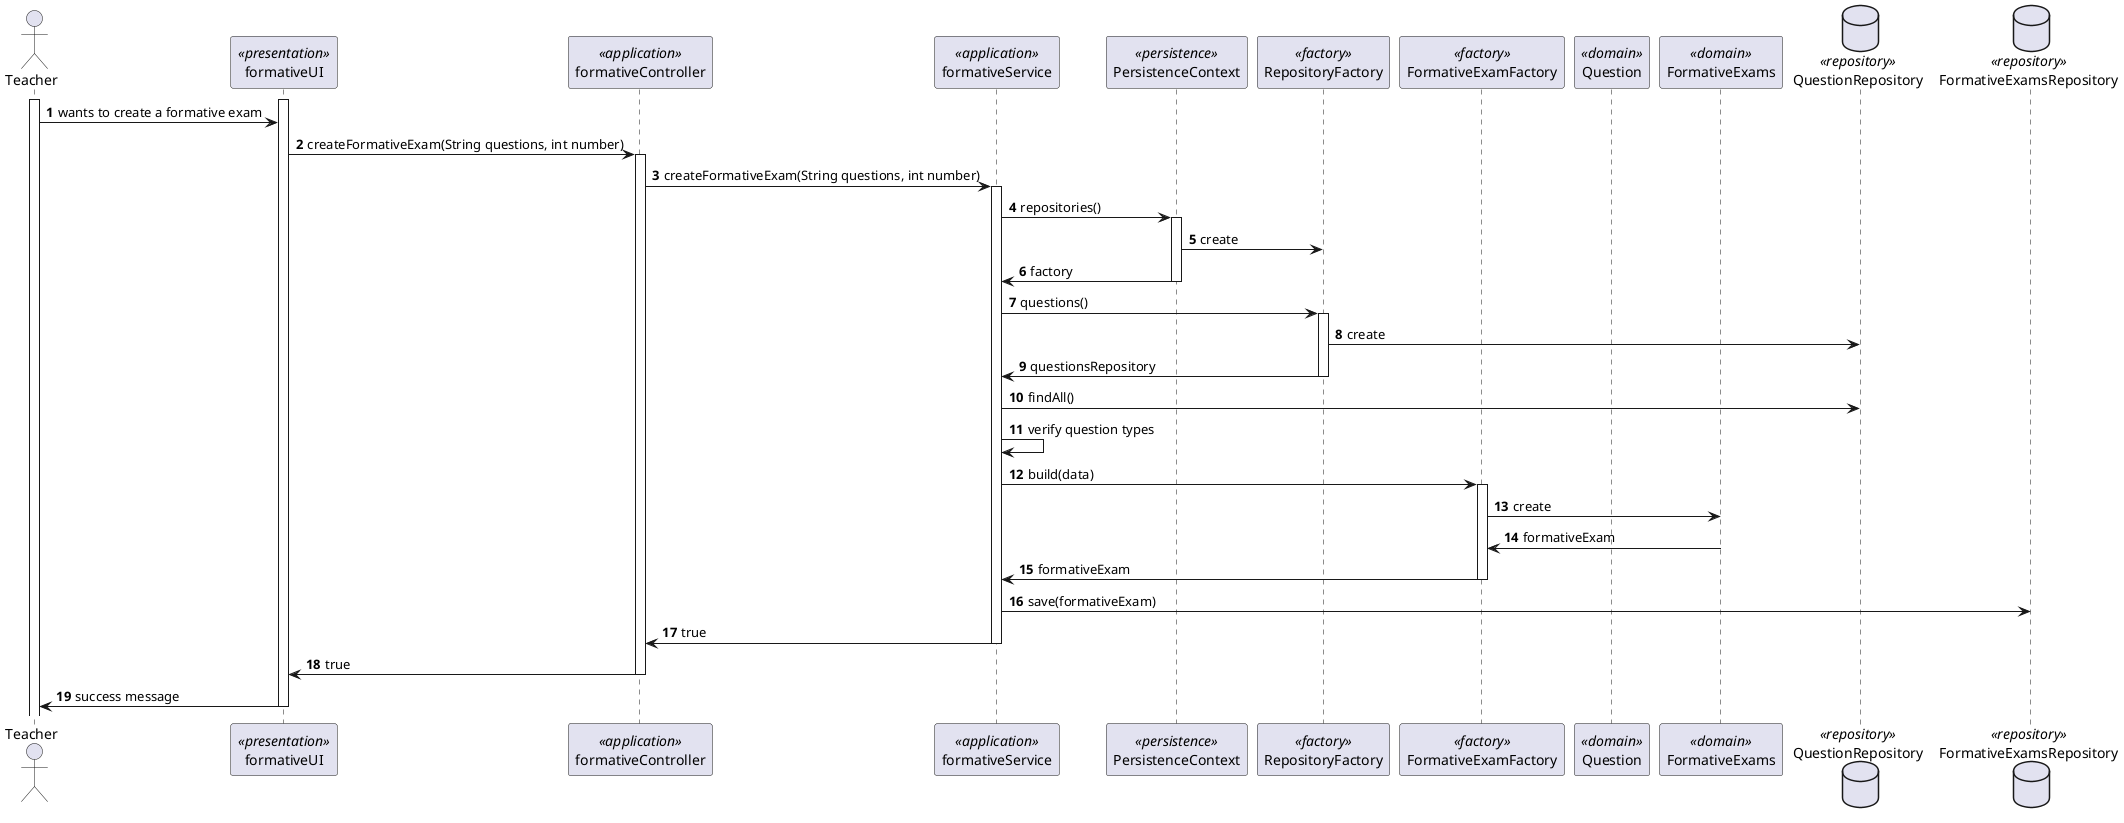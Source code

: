 @startuml
'https://plantuml.com/sequence-diagram

autonumber

actor Teacher

participant "formativeUI" as UI <<presentation>>
participant "formativeController" as Controller <<application>>
participant "formativeService" as Service <<application>>

participant "PersistenceContext" as Persistence <<persistence>>
participant "RepositoryFactory" as Factory <<factory>>

participant "FormativeExamFactory" as FormativeExamFactory <<factory>>

participant "Question" as Question <<domain>>
participant "FormativeExams" as FormativeExams <<domain>>

database "QuestionRepository" as QuestionRepository <<repository>>
database "FormativeExamsRepository" as FormativeExamsRepository <<repository>>

activate Teacher
activate UI

Teacher -> UI: wants to create a formative exam
UI -> Controller: createFormativeExam(String questions, int number)
activate Controller
Controller -> Service: createFormativeExam(String questions, int number)
activate Service
Service -> Persistence: repositories()
activate Persistence
Persistence -> Factory: create
Persistence -> Service: factory
deactivate Persistence
Service -> Factory: questions()
activate Factory
Factory -> QuestionRepository : create
Factory -> Service: questionsRepository
deactivate Factory
Service -> QuestionRepository: findAll()
Service -> Service : verify question types
Service -> FormativeExamFactory: build(data)
activate FormativeExamFactory
FormativeExamFactory -> FormativeExams: create
FormativeExams -> FormativeExamFactory: formativeExam
FormativeExamFactory -> Service: formativeExam
deactivate FormativeExamFactory
Service -> FormativeExamsRepository: save(formativeExam)
Service -> Controller: true
deactivate Service
Controller -> UI: true
deactivate Controller
UI-> Teacher: success message
deactivate UI



@enduml